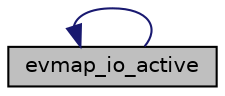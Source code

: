 digraph G
{
  edge [fontname="Helvetica",fontsize="10",labelfontname="Helvetica",labelfontsize="10"];
  node [fontname="Helvetica",fontsize="10",shape=record];
  rankdir="LR";
  Node1 [label="evmap_io_active",height=0.2,width=0.4,color="black", fillcolor="grey75", style="filled" fontcolor="black"];
  Node1 -> Node1 [dir="back",color="midnightblue",fontsize="10",style="solid",fontname="Helvetica"];
}
